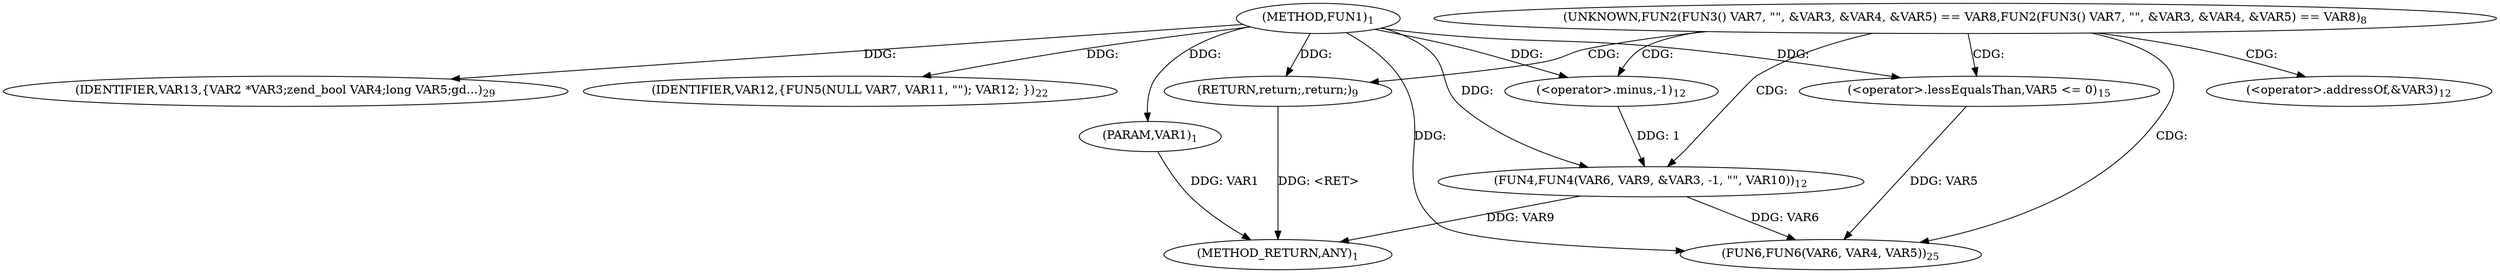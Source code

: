 digraph "FUN1" {  
"8" [label = <(METHOD,FUN1)<SUB>1</SUB>> ]
"39" [label = <(METHOD_RETURN,ANY)<SUB>1</SUB>> ]
"9" [label = <(PARAM,VAR1)<SUB>1</SUB>> ]
"19" [label = <(FUN4,FUN4(VAR6, VAR9, &amp;VAR3, -1, &quot;&quot;, VAR10))<SUB>12</SUB>> ]
"34" [label = <(FUN6,FUN6(VAR6, VAR4, VAR5))<SUB>25</SUB>> ]
"38" [label = <(IDENTIFIER,VAR13,{
	VAR2 *VAR3;
	zend_bool VAR4;
	long VAR5;
	gd...)<SUB>29</SUB>> ]
"29" [label = <(&lt;operator&gt;.lessEqualsThan,VAR5 &lt;= 0)<SUB>15</SUB>> ]
"18" [label = <(RETURN,return;,return;)<SUB>9</SUB>> ]
"24" [label = <(&lt;operator&gt;.minus,-1)<SUB>12</SUB>> ]
"33" [label = <(IDENTIFIER,VAR12,{

		FUN5(NULL VAR7, VAR11, &quot;&quot;);




 		VAR12;
 	})<SUB>22</SUB>> ]
"16" [label = <(UNKNOWN,FUN2(FUN3() VAR7, &quot;&quot;, &amp;VAR3, &amp;VAR4, &amp;VAR5) == VAR8,FUN2(FUN3() VAR7, &quot;&quot;, &amp;VAR3, &amp;VAR4, &amp;VAR5) == VAR8)<SUB>8</SUB>> ]
"22" [label = <(&lt;operator&gt;.addressOf,&amp;VAR3)<SUB>12</SUB>> ]
  "18" -> "39"  [ label = "DDG: &lt;RET&gt;"] 
  "9" -> "39"  [ label = "DDG: VAR1"] 
  "19" -> "39"  [ label = "DDG: VAR9"] 
  "8" -> "9"  [ label = "DDG: "] 
  "8" -> "38"  [ label = "DDG: "] 
  "8" -> "19"  [ label = "DDG: "] 
  "24" -> "19"  [ label = "DDG: 1"] 
  "19" -> "34"  [ label = "DDG: VAR6"] 
  "8" -> "34"  [ label = "DDG: "] 
  "29" -> "34"  [ label = "DDG: VAR5"] 
  "8" -> "18"  [ label = "DDG: "] 
  "8" -> "24"  [ label = "DDG: "] 
  "8" -> "29"  [ label = "DDG: "] 
  "8" -> "33"  [ label = "DDG: "] 
  "16" -> "24"  [ label = "CDG: "] 
  "16" -> "29"  [ label = "CDG: "] 
  "16" -> "34"  [ label = "CDG: "] 
  "16" -> "18"  [ label = "CDG: "] 
  "16" -> "19"  [ label = "CDG: "] 
  "16" -> "22"  [ label = "CDG: "] 
}
